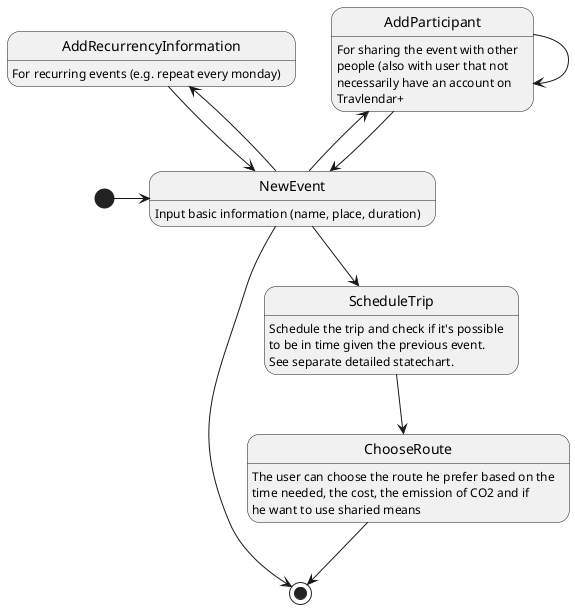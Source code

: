@startuml

[*] -right-> NewEvent
NewEvent -right-> [*]

NewEvent -up-> AddParticipant
AddParticipant --> AddParticipant
AddParticipant --> NewEvent
NewEvent -up-> AddRecurrencyInformation
AddRecurrencyInformation -> NewEvent
NewEvent --> ScheduleTrip
ScheduleTrip --> ChooseRoute
ChooseRoute --> [*]

    NewEvent: Input basic information (name, place, duration)

    ScheduleTrip: Schedule the trip and check if it's possible\nto be in time given the previous event.\nSee separate detailed statechart.

    ChooseRoute: The user can choose the route he prefer based on the\ntime needed, the cost, the emission of CO2 and if\nhe want to use sharied means

    AddParticipant: For sharing the event with other\npeople (also with user that not\nnecessarily have an account on\nTravlendar+  

    AddRecurrencyInformation: For recurring events (e.g. repeat every monday)

@enduml
